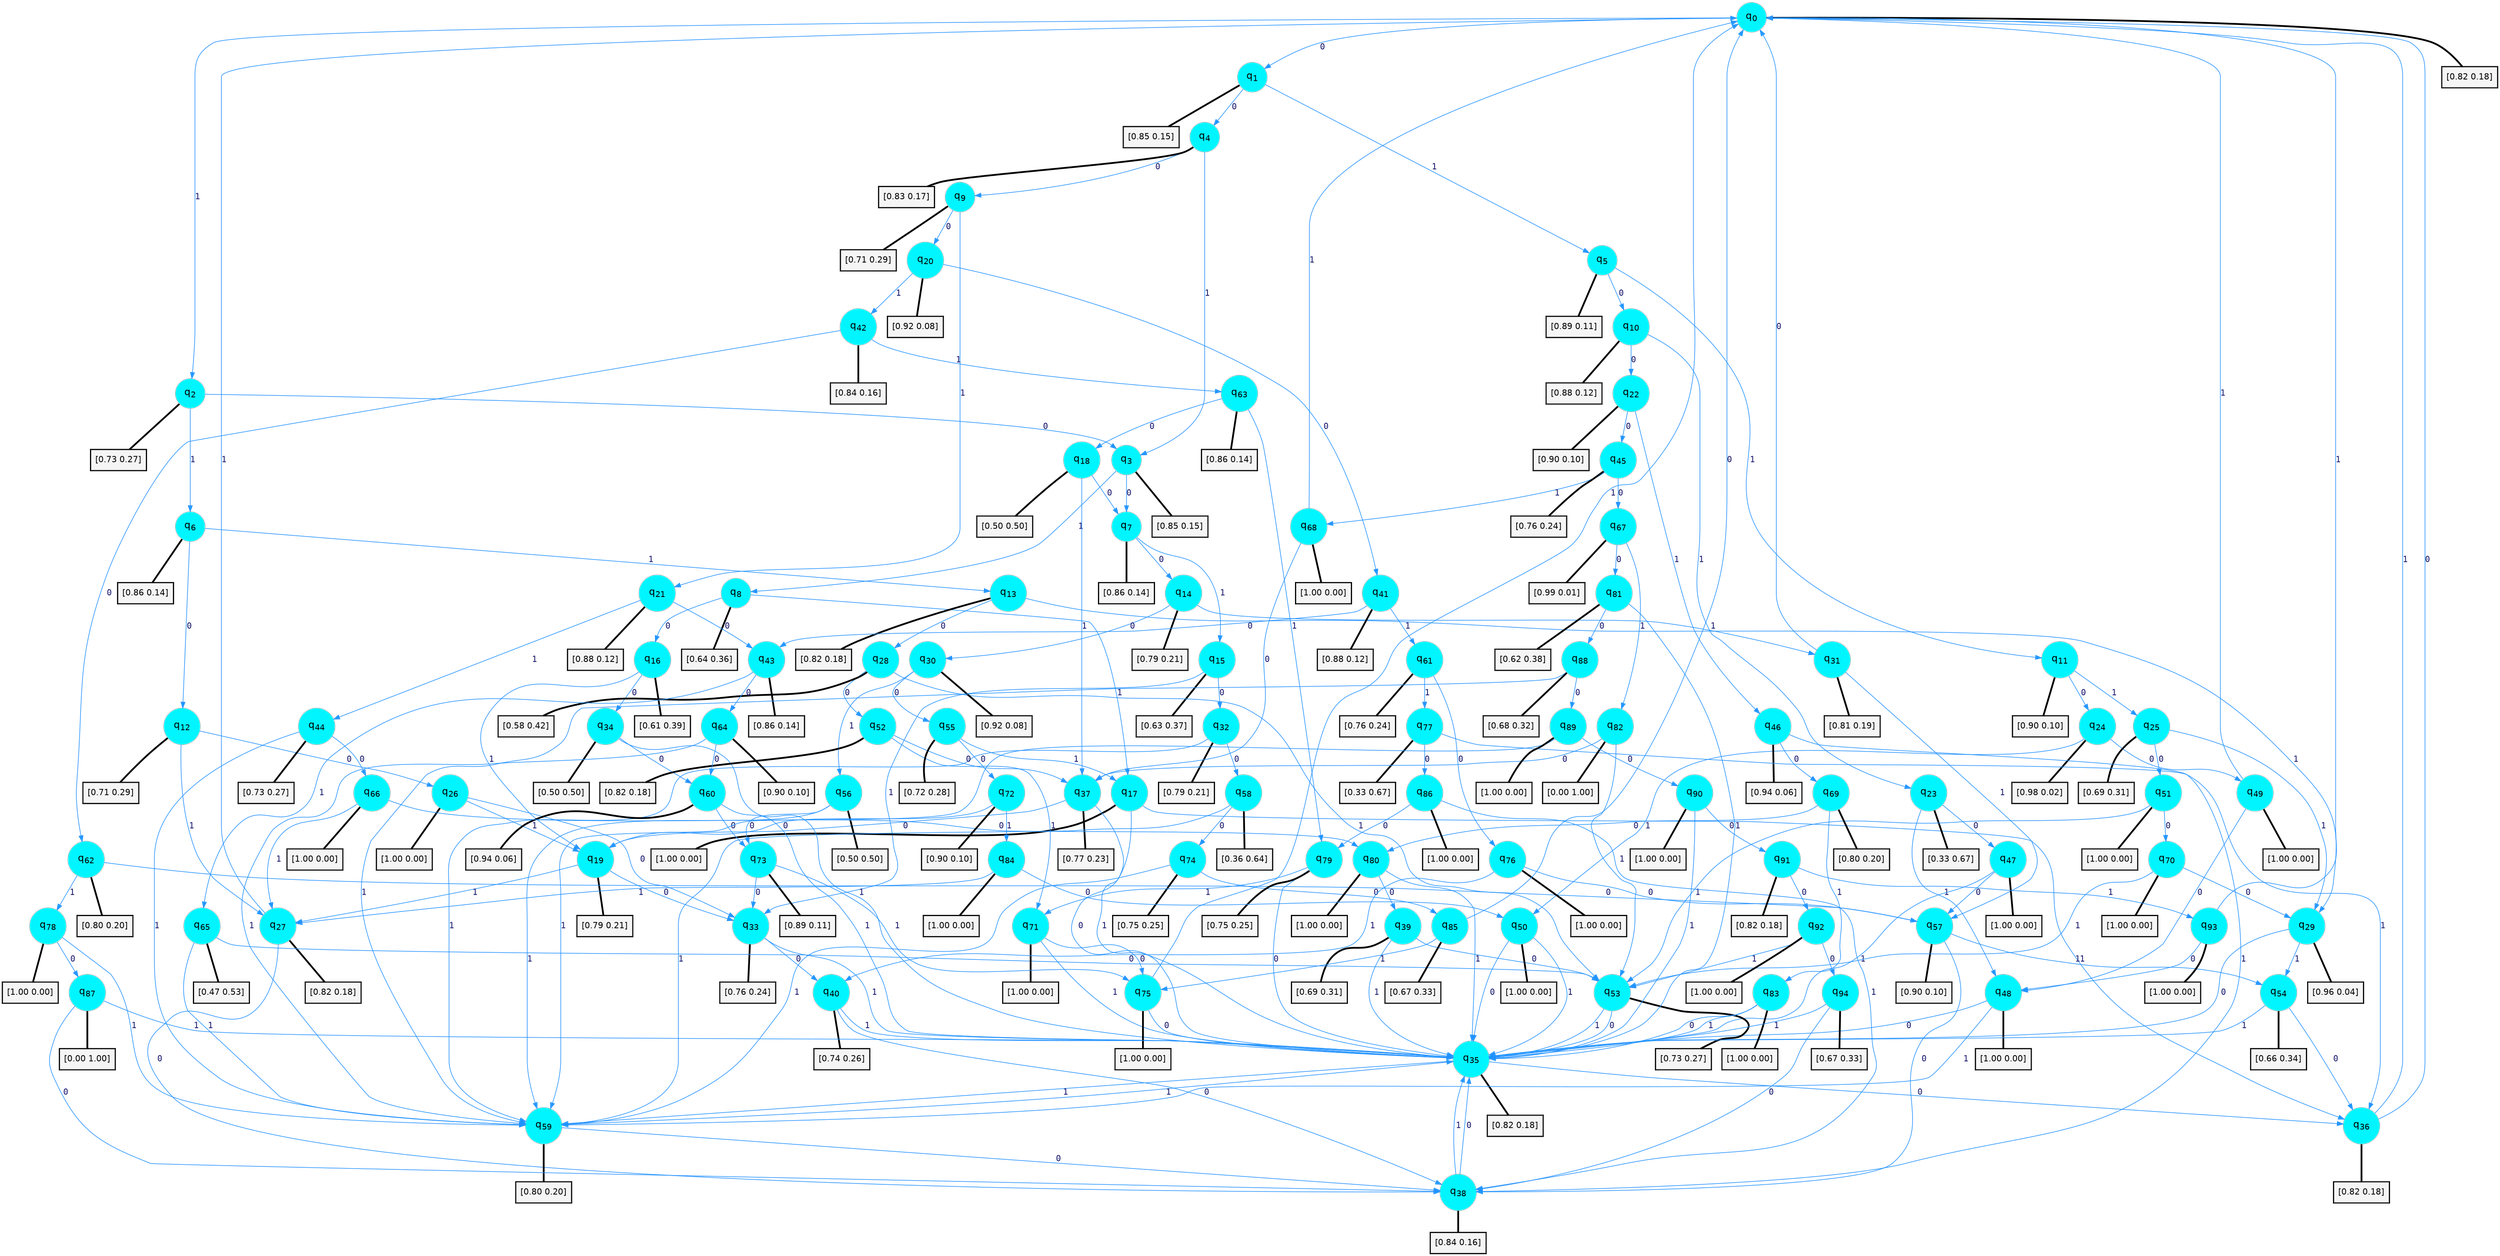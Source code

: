 digraph G {
graph [
bgcolor=transparent, dpi=300, rankdir=TD, size="40,25"];
node [
color=gray, fillcolor=turquoise1, fontcolor=black, fontname=Helvetica, fontsize=16, fontweight=bold, shape=circle, style=filled];
edge [
arrowsize=1, color=dodgerblue1, fontcolor=midnightblue, fontname=courier, fontweight=bold, penwidth=1, style=solid, weight=20];
0[label=<q<SUB>0</SUB>>];
1[label=<q<SUB>1</SUB>>];
2[label=<q<SUB>2</SUB>>];
3[label=<q<SUB>3</SUB>>];
4[label=<q<SUB>4</SUB>>];
5[label=<q<SUB>5</SUB>>];
6[label=<q<SUB>6</SUB>>];
7[label=<q<SUB>7</SUB>>];
8[label=<q<SUB>8</SUB>>];
9[label=<q<SUB>9</SUB>>];
10[label=<q<SUB>10</SUB>>];
11[label=<q<SUB>11</SUB>>];
12[label=<q<SUB>12</SUB>>];
13[label=<q<SUB>13</SUB>>];
14[label=<q<SUB>14</SUB>>];
15[label=<q<SUB>15</SUB>>];
16[label=<q<SUB>16</SUB>>];
17[label=<q<SUB>17</SUB>>];
18[label=<q<SUB>18</SUB>>];
19[label=<q<SUB>19</SUB>>];
20[label=<q<SUB>20</SUB>>];
21[label=<q<SUB>21</SUB>>];
22[label=<q<SUB>22</SUB>>];
23[label=<q<SUB>23</SUB>>];
24[label=<q<SUB>24</SUB>>];
25[label=<q<SUB>25</SUB>>];
26[label=<q<SUB>26</SUB>>];
27[label=<q<SUB>27</SUB>>];
28[label=<q<SUB>28</SUB>>];
29[label=<q<SUB>29</SUB>>];
30[label=<q<SUB>30</SUB>>];
31[label=<q<SUB>31</SUB>>];
32[label=<q<SUB>32</SUB>>];
33[label=<q<SUB>33</SUB>>];
34[label=<q<SUB>34</SUB>>];
35[label=<q<SUB>35</SUB>>];
36[label=<q<SUB>36</SUB>>];
37[label=<q<SUB>37</SUB>>];
38[label=<q<SUB>38</SUB>>];
39[label=<q<SUB>39</SUB>>];
40[label=<q<SUB>40</SUB>>];
41[label=<q<SUB>41</SUB>>];
42[label=<q<SUB>42</SUB>>];
43[label=<q<SUB>43</SUB>>];
44[label=<q<SUB>44</SUB>>];
45[label=<q<SUB>45</SUB>>];
46[label=<q<SUB>46</SUB>>];
47[label=<q<SUB>47</SUB>>];
48[label=<q<SUB>48</SUB>>];
49[label=<q<SUB>49</SUB>>];
50[label=<q<SUB>50</SUB>>];
51[label=<q<SUB>51</SUB>>];
52[label=<q<SUB>52</SUB>>];
53[label=<q<SUB>53</SUB>>];
54[label=<q<SUB>54</SUB>>];
55[label=<q<SUB>55</SUB>>];
56[label=<q<SUB>56</SUB>>];
57[label=<q<SUB>57</SUB>>];
58[label=<q<SUB>58</SUB>>];
59[label=<q<SUB>59</SUB>>];
60[label=<q<SUB>60</SUB>>];
61[label=<q<SUB>61</SUB>>];
62[label=<q<SUB>62</SUB>>];
63[label=<q<SUB>63</SUB>>];
64[label=<q<SUB>64</SUB>>];
65[label=<q<SUB>65</SUB>>];
66[label=<q<SUB>66</SUB>>];
67[label=<q<SUB>67</SUB>>];
68[label=<q<SUB>68</SUB>>];
69[label=<q<SUB>69</SUB>>];
70[label=<q<SUB>70</SUB>>];
71[label=<q<SUB>71</SUB>>];
72[label=<q<SUB>72</SUB>>];
73[label=<q<SUB>73</SUB>>];
74[label=<q<SUB>74</SUB>>];
75[label=<q<SUB>75</SUB>>];
76[label=<q<SUB>76</SUB>>];
77[label=<q<SUB>77</SUB>>];
78[label=<q<SUB>78</SUB>>];
79[label=<q<SUB>79</SUB>>];
80[label=<q<SUB>80</SUB>>];
81[label=<q<SUB>81</SUB>>];
82[label=<q<SUB>82</SUB>>];
83[label=<q<SUB>83</SUB>>];
84[label=<q<SUB>84</SUB>>];
85[label=<q<SUB>85</SUB>>];
86[label=<q<SUB>86</SUB>>];
87[label=<q<SUB>87</SUB>>];
88[label=<q<SUB>88</SUB>>];
89[label=<q<SUB>89</SUB>>];
90[label=<q<SUB>90</SUB>>];
91[label=<q<SUB>91</SUB>>];
92[label=<q<SUB>92</SUB>>];
93[label=<q<SUB>93</SUB>>];
94[label=<q<SUB>94</SUB>>];
95[label="[0.82 0.18]", shape=box,fontcolor=black, fontname=Helvetica, fontsize=14, penwidth=2, fillcolor=whitesmoke,color=black];
96[label="[0.85 0.15]", shape=box,fontcolor=black, fontname=Helvetica, fontsize=14, penwidth=2, fillcolor=whitesmoke,color=black];
97[label="[0.73 0.27]", shape=box,fontcolor=black, fontname=Helvetica, fontsize=14, penwidth=2, fillcolor=whitesmoke,color=black];
98[label="[0.85 0.15]", shape=box,fontcolor=black, fontname=Helvetica, fontsize=14, penwidth=2, fillcolor=whitesmoke,color=black];
99[label="[0.83 0.17]", shape=box,fontcolor=black, fontname=Helvetica, fontsize=14, penwidth=2, fillcolor=whitesmoke,color=black];
100[label="[0.89 0.11]", shape=box,fontcolor=black, fontname=Helvetica, fontsize=14, penwidth=2, fillcolor=whitesmoke,color=black];
101[label="[0.86 0.14]", shape=box,fontcolor=black, fontname=Helvetica, fontsize=14, penwidth=2, fillcolor=whitesmoke,color=black];
102[label="[0.86 0.14]", shape=box,fontcolor=black, fontname=Helvetica, fontsize=14, penwidth=2, fillcolor=whitesmoke,color=black];
103[label="[0.64 0.36]", shape=box,fontcolor=black, fontname=Helvetica, fontsize=14, penwidth=2, fillcolor=whitesmoke,color=black];
104[label="[0.71 0.29]", shape=box,fontcolor=black, fontname=Helvetica, fontsize=14, penwidth=2, fillcolor=whitesmoke,color=black];
105[label="[0.88 0.12]", shape=box,fontcolor=black, fontname=Helvetica, fontsize=14, penwidth=2, fillcolor=whitesmoke,color=black];
106[label="[0.90 0.10]", shape=box,fontcolor=black, fontname=Helvetica, fontsize=14, penwidth=2, fillcolor=whitesmoke,color=black];
107[label="[0.71 0.29]", shape=box,fontcolor=black, fontname=Helvetica, fontsize=14, penwidth=2, fillcolor=whitesmoke,color=black];
108[label="[0.82 0.18]", shape=box,fontcolor=black, fontname=Helvetica, fontsize=14, penwidth=2, fillcolor=whitesmoke,color=black];
109[label="[0.79 0.21]", shape=box,fontcolor=black, fontname=Helvetica, fontsize=14, penwidth=2, fillcolor=whitesmoke,color=black];
110[label="[0.63 0.37]", shape=box,fontcolor=black, fontname=Helvetica, fontsize=14, penwidth=2, fillcolor=whitesmoke,color=black];
111[label="[0.61 0.39]", shape=box,fontcolor=black, fontname=Helvetica, fontsize=14, penwidth=2, fillcolor=whitesmoke,color=black];
112[label="[1.00 0.00]", shape=box,fontcolor=black, fontname=Helvetica, fontsize=14, penwidth=2, fillcolor=whitesmoke,color=black];
113[label="[0.50 0.50]", shape=box,fontcolor=black, fontname=Helvetica, fontsize=14, penwidth=2, fillcolor=whitesmoke,color=black];
114[label="[0.79 0.21]", shape=box,fontcolor=black, fontname=Helvetica, fontsize=14, penwidth=2, fillcolor=whitesmoke,color=black];
115[label="[0.92 0.08]", shape=box,fontcolor=black, fontname=Helvetica, fontsize=14, penwidth=2, fillcolor=whitesmoke,color=black];
116[label="[0.88 0.12]", shape=box,fontcolor=black, fontname=Helvetica, fontsize=14, penwidth=2, fillcolor=whitesmoke,color=black];
117[label="[0.90 0.10]", shape=box,fontcolor=black, fontname=Helvetica, fontsize=14, penwidth=2, fillcolor=whitesmoke,color=black];
118[label="[0.33 0.67]", shape=box,fontcolor=black, fontname=Helvetica, fontsize=14, penwidth=2, fillcolor=whitesmoke,color=black];
119[label="[0.98 0.02]", shape=box,fontcolor=black, fontname=Helvetica, fontsize=14, penwidth=2, fillcolor=whitesmoke,color=black];
120[label="[0.69 0.31]", shape=box,fontcolor=black, fontname=Helvetica, fontsize=14, penwidth=2, fillcolor=whitesmoke,color=black];
121[label="[1.00 0.00]", shape=box,fontcolor=black, fontname=Helvetica, fontsize=14, penwidth=2, fillcolor=whitesmoke,color=black];
122[label="[0.82 0.18]", shape=box,fontcolor=black, fontname=Helvetica, fontsize=14, penwidth=2, fillcolor=whitesmoke,color=black];
123[label="[0.58 0.42]", shape=box,fontcolor=black, fontname=Helvetica, fontsize=14, penwidth=2, fillcolor=whitesmoke,color=black];
124[label="[0.96 0.04]", shape=box,fontcolor=black, fontname=Helvetica, fontsize=14, penwidth=2, fillcolor=whitesmoke,color=black];
125[label="[0.92 0.08]", shape=box,fontcolor=black, fontname=Helvetica, fontsize=14, penwidth=2, fillcolor=whitesmoke,color=black];
126[label="[0.81 0.19]", shape=box,fontcolor=black, fontname=Helvetica, fontsize=14, penwidth=2, fillcolor=whitesmoke,color=black];
127[label="[0.79 0.21]", shape=box,fontcolor=black, fontname=Helvetica, fontsize=14, penwidth=2, fillcolor=whitesmoke,color=black];
128[label="[0.76 0.24]", shape=box,fontcolor=black, fontname=Helvetica, fontsize=14, penwidth=2, fillcolor=whitesmoke,color=black];
129[label="[0.50 0.50]", shape=box,fontcolor=black, fontname=Helvetica, fontsize=14, penwidth=2, fillcolor=whitesmoke,color=black];
130[label="[0.82 0.18]", shape=box,fontcolor=black, fontname=Helvetica, fontsize=14, penwidth=2, fillcolor=whitesmoke,color=black];
131[label="[0.82 0.18]", shape=box,fontcolor=black, fontname=Helvetica, fontsize=14, penwidth=2, fillcolor=whitesmoke,color=black];
132[label="[0.77 0.23]", shape=box,fontcolor=black, fontname=Helvetica, fontsize=14, penwidth=2, fillcolor=whitesmoke,color=black];
133[label="[0.84 0.16]", shape=box,fontcolor=black, fontname=Helvetica, fontsize=14, penwidth=2, fillcolor=whitesmoke,color=black];
134[label="[0.69 0.31]", shape=box,fontcolor=black, fontname=Helvetica, fontsize=14, penwidth=2, fillcolor=whitesmoke,color=black];
135[label="[0.74 0.26]", shape=box,fontcolor=black, fontname=Helvetica, fontsize=14, penwidth=2, fillcolor=whitesmoke,color=black];
136[label="[0.88 0.12]", shape=box,fontcolor=black, fontname=Helvetica, fontsize=14, penwidth=2, fillcolor=whitesmoke,color=black];
137[label="[0.84 0.16]", shape=box,fontcolor=black, fontname=Helvetica, fontsize=14, penwidth=2, fillcolor=whitesmoke,color=black];
138[label="[0.86 0.14]", shape=box,fontcolor=black, fontname=Helvetica, fontsize=14, penwidth=2, fillcolor=whitesmoke,color=black];
139[label="[0.73 0.27]", shape=box,fontcolor=black, fontname=Helvetica, fontsize=14, penwidth=2, fillcolor=whitesmoke,color=black];
140[label="[0.76 0.24]", shape=box,fontcolor=black, fontname=Helvetica, fontsize=14, penwidth=2, fillcolor=whitesmoke,color=black];
141[label="[0.94 0.06]", shape=box,fontcolor=black, fontname=Helvetica, fontsize=14, penwidth=2, fillcolor=whitesmoke,color=black];
142[label="[1.00 0.00]", shape=box,fontcolor=black, fontname=Helvetica, fontsize=14, penwidth=2, fillcolor=whitesmoke,color=black];
143[label="[1.00 0.00]", shape=box,fontcolor=black, fontname=Helvetica, fontsize=14, penwidth=2, fillcolor=whitesmoke,color=black];
144[label="[1.00 0.00]", shape=box,fontcolor=black, fontname=Helvetica, fontsize=14, penwidth=2, fillcolor=whitesmoke,color=black];
145[label="[1.00 0.00]", shape=box,fontcolor=black, fontname=Helvetica, fontsize=14, penwidth=2, fillcolor=whitesmoke,color=black];
146[label="[1.00 0.00]", shape=box,fontcolor=black, fontname=Helvetica, fontsize=14, penwidth=2, fillcolor=whitesmoke,color=black];
147[label="[0.82 0.18]", shape=box,fontcolor=black, fontname=Helvetica, fontsize=14, penwidth=2, fillcolor=whitesmoke,color=black];
148[label="[0.73 0.27]", shape=box,fontcolor=black, fontname=Helvetica, fontsize=14, penwidth=2, fillcolor=whitesmoke,color=black];
149[label="[0.66 0.34]", shape=box,fontcolor=black, fontname=Helvetica, fontsize=14, penwidth=2, fillcolor=whitesmoke,color=black];
150[label="[0.72 0.28]", shape=box,fontcolor=black, fontname=Helvetica, fontsize=14, penwidth=2, fillcolor=whitesmoke,color=black];
151[label="[0.50 0.50]", shape=box,fontcolor=black, fontname=Helvetica, fontsize=14, penwidth=2, fillcolor=whitesmoke,color=black];
152[label="[0.90 0.10]", shape=box,fontcolor=black, fontname=Helvetica, fontsize=14, penwidth=2, fillcolor=whitesmoke,color=black];
153[label="[0.36 0.64]", shape=box,fontcolor=black, fontname=Helvetica, fontsize=14, penwidth=2, fillcolor=whitesmoke,color=black];
154[label="[0.80 0.20]", shape=box,fontcolor=black, fontname=Helvetica, fontsize=14, penwidth=2, fillcolor=whitesmoke,color=black];
155[label="[0.94 0.06]", shape=box,fontcolor=black, fontname=Helvetica, fontsize=14, penwidth=2, fillcolor=whitesmoke,color=black];
156[label="[0.76 0.24]", shape=box,fontcolor=black, fontname=Helvetica, fontsize=14, penwidth=2, fillcolor=whitesmoke,color=black];
157[label="[0.80 0.20]", shape=box,fontcolor=black, fontname=Helvetica, fontsize=14, penwidth=2, fillcolor=whitesmoke,color=black];
158[label="[0.86 0.14]", shape=box,fontcolor=black, fontname=Helvetica, fontsize=14, penwidth=2, fillcolor=whitesmoke,color=black];
159[label="[0.90 0.10]", shape=box,fontcolor=black, fontname=Helvetica, fontsize=14, penwidth=2, fillcolor=whitesmoke,color=black];
160[label="[0.47 0.53]", shape=box,fontcolor=black, fontname=Helvetica, fontsize=14, penwidth=2, fillcolor=whitesmoke,color=black];
161[label="[1.00 0.00]", shape=box,fontcolor=black, fontname=Helvetica, fontsize=14, penwidth=2, fillcolor=whitesmoke,color=black];
162[label="[0.99 0.01]", shape=box,fontcolor=black, fontname=Helvetica, fontsize=14, penwidth=2, fillcolor=whitesmoke,color=black];
163[label="[1.00 0.00]", shape=box,fontcolor=black, fontname=Helvetica, fontsize=14, penwidth=2, fillcolor=whitesmoke,color=black];
164[label="[0.80 0.20]", shape=box,fontcolor=black, fontname=Helvetica, fontsize=14, penwidth=2, fillcolor=whitesmoke,color=black];
165[label="[1.00 0.00]", shape=box,fontcolor=black, fontname=Helvetica, fontsize=14, penwidth=2, fillcolor=whitesmoke,color=black];
166[label="[1.00 0.00]", shape=box,fontcolor=black, fontname=Helvetica, fontsize=14, penwidth=2, fillcolor=whitesmoke,color=black];
167[label="[0.90 0.10]", shape=box,fontcolor=black, fontname=Helvetica, fontsize=14, penwidth=2, fillcolor=whitesmoke,color=black];
168[label="[0.89 0.11]", shape=box,fontcolor=black, fontname=Helvetica, fontsize=14, penwidth=2, fillcolor=whitesmoke,color=black];
169[label="[0.75 0.25]", shape=box,fontcolor=black, fontname=Helvetica, fontsize=14, penwidth=2, fillcolor=whitesmoke,color=black];
170[label="[1.00 0.00]", shape=box,fontcolor=black, fontname=Helvetica, fontsize=14, penwidth=2, fillcolor=whitesmoke,color=black];
171[label="[1.00 0.00]", shape=box,fontcolor=black, fontname=Helvetica, fontsize=14, penwidth=2, fillcolor=whitesmoke,color=black];
172[label="[0.33 0.67]", shape=box,fontcolor=black, fontname=Helvetica, fontsize=14, penwidth=2, fillcolor=whitesmoke,color=black];
173[label="[1.00 0.00]", shape=box,fontcolor=black, fontname=Helvetica, fontsize=14, penwidth=2, fillcolor=whitesmoke,color=black];
174[label="[0.75 0.25]", shape=box,fontcolor=black, fontname=Helvetica, fontsize=14, penwidth=2, fillcolor=whitesmoke,color=black];
175[label="[1.00 0.00]", shape=box,fontcolor=black, fontname=Helvetica, fontsize=14, penwidth=2, fillcolor=whitesmoke,color=black];
176[label="[0.62 0.38]", shape=box,fontcolor=black, fontname=Helvetica, fontsize=14, penwidth=2, fillcolor=whitesmoke,color=black];
177[label="[0.00 1.00]", shape=box,fontcolor=black, fontname=Helvetica, fontsize=14, penwidth=2, fillcolor=whitesmoke,color=black];
178[label="[1.00 0.00]", shape=box,fontcolor=black, fontname=Helvetica, fontsize=14, penwidth=2, fillcolor=whitesmoke,color=black];
179[label="[1.00 0.00]", shape=box,fontcolor=black, fontname=Helvetica, fontsize=14, penwidth=2, fillcolor=whitesmoke,color=black];
180[label="[0.67 0.33]", shape=box,fontcolor=black, fontname=Helvetica, fontsize=14, penwidth=2, fillcolor=whitesmoke,color=black];
181[label="[1.00 0.00]", shape=box,fontcolor=black, fontname=Helvetica, fontsize=14, penwidth=2, fillcolor=whitesmoke,color=black];
182[label="[0.00 1.00]", shape=box,fontcolor=black, fontname=Helvetica, fontsize=14, penwidth=2, fillcolor=whitesmoke,color=black];
183[label="[0.68 0.32]", shape=box,fontcolor=black, fontname=Helvetica, fontsize=14, penwidth=2, fillcolor=whitesmoke,color=black];
184[label="[1.00 0.00]", shape=box,fontcolor=black, fontname=Helvetica, fontsize=14, penwidth=2, fillcolor=whitesmoke,color=black];
185[label="[1.00 0.00]", shape=box,fontcolor=black, fontname=Helvetica, fontsize=14, penwidth=2, fillcolor=whitesmoke,color=black];
186[label="[0.82 0.18]", shape=box,fontcolor=black, fontname=Helvetica, fontsize=14, penwidth=2, fillcolor=whitesmoke,color=black];
187[label="[1.00 0.00]", shape=box,fontcolor=black, fontname=Helvetica, fontsize=14, penwidth=2, fillcolor=whitesmoke,color=black];
188[label="[1.00 0.00]", shape=box,fontcolor=black, fontname=Helvetica, fontsize=14, penwidth=2, fillcolor=whitesmoke,color=black];
189[label="[0.67 0.33]", shape=box,fontcolor=black, fontname=Helvetica, fontsize=14, penwidth=2, fillcolor=whitesmoke,color=black];
0->1 [label=0];
0->2 [label=1];
0->95 [arrowhead=none, penwidth=3,color=black];
1->4 [label=0];
1->5 [label=1];
1->96 [arrowhead=none, penwidth=3,color=black];
2->3 [label=0];
2->6 [label=1];
2->97 [arrowhead=none, penwidth=3,color=black];
3->7 [label=0];
3->8 [label=1];
3->98 [arrowhead=none, penwidth=3,color=black];
4->9 [label=0];
4->3 [label=1];
4->99 [arrowhead=none, penwidth=3,color=black];
5->10 [label=0];
5->11 [label=1];
5->100 [arrowhead=none, penwidth=3,color=black];
6->12 [label=0];
6->13 [label=1];
6->101 [arrowhead=none, penwidth=3,color=black];
7->14 [label=0];
7->15 [label=1];
7->102 [arrowhead=none, penwidth=3,color=black];
8->16 [label=0];
8->17 [label=1];
8->103 [arrowhead=none, penwidth=3,color=black];
9->20 [label=0];
9->21 [label=1];
9->104 [arrowhead=none, penwidth=3,color=black];
10->22 [label=0];
10->23 [label=1];
10->105 [arrowhead=none, penwidth=3,color=black];
11->24 [label=0];
11->25 [label=1];
11->106 [arrowhead=none, penwidth=3,color=black];
12->26 [label=0];
12->27 [label=1];
12->107 [arrowhead=none, penwidth=3,color=black];
13->28 [label=0];
13->29 [label=1];
13->108 [arrowhead=none, penwidth=3,color=black];
14->30 [label=0];
14->31 [label=1];
14->109 [arrowhead=none, penwidth=3,color=black];
15->32 [label=0];
15->33 [label=1];
15->110 [arrowhead=none, penwidth=3,color=black];
16->34 [label=0];
16->19 [label=1];
16->111 [arrowhead=none, penwidth=3,color=black];
17->35 [label=0];
17->36 [label=1];
17->112 [arrowhead=none, penwidth=3,color=black];
18->7 [label=0];
18->37 [label=1];
18->113 [arrowhead=none, penwidth=3,color=black];
19->33 [label=0];
19->27 [label=1];
19->114 [arrowhead=none, penwidth=3,color=black];
20->41 [label=0];
20->42 [label=1];
20->115 [arrowhead=none, penwidth=3,color=black];
21->43 [label=0];
21->44 [label=1];
21->116 [arrowhead=none, penwidth=3,color=black];
22->45 [label=0];
22->46 [label=1];
22->117 [arrowhead=none, penwidth=3,color=black];
23->47 [label=0];
23->48 [label=1];
23->118 [arrowhead=none, penwidth=3,color=black];
24->49 [label=0];
24->50 [label=1];
24->119 [arrowhead=none, penwidth=3,color=black];
25->51 [label=0];
25->29 [label=1];
25->120 [arrowhead=none, penwidth=3,color=black];
26->33 [label=0];
26->19 [label=1];
26->121 [arrowhead=none, penwidth=3,color=black];
27->38 [label=0];
27->0 [label=1];
27->122 [arrowhead=none, penwidth=3,color=black];
28->52 [label=0];
28->53 [label=1];
28->123 [arrowhead=none, penwidth=3,color=black];
29->35 [label=0];
29->54 [label=1];
29->124 [arrowhead=none, penwidth=3,color=black];
30->55 [label=0];
30->56 [label=1];
30->125 [arrowhead=none, penwidth=3,color=black];
31->0 [label=0];
31->57 [label=1];
31->126 [arrowhead=none, penwidth=3,color=black];
32->58 [label=0];
32->59 [label=1];
32->127 [arrowhead=none, penwidth=3,color=black];
33->40 [label=0];
33->35 [label=1];
33->128 [arrowhead=none, penwidth=3,color=black];
34->60 [label=0];
34->35 [label=1];
34->129 [arrowhead=none, penwidth=3,color=black];
35->36 [label=0];
35->59 [label=1];
35->130 [arrowhead=none, penwidth=3,color=black];
36->0 [label=0];
36->0 [label=1];
36->131 [arrowhead=none, penwidth=3,color=black];
37->19 [label=0];
37->35 [label=1];
37->132 [arrowhead=none, penwidth=3,color=black];
38->35 [label=0];
38->35 [label=1];
38->133 [arrowhead=none, penwidth=3,color=black];
39->53 [label=0];
39->35 [label=1];
39->134 [arrowhead=none, penwidth=3,color=black];
40->38 [label=0];
40->35 [label=1];
40->135 [arrowhead=none, penwidth=3,color=black];
41->43 [label=0];
41->61 [label=1];
41->136 [arrowhead=none, penwidth=3,color=black];
42->62 [label=0];
42->63 [label=1];
42->137 [arrowhead=none, penwidth=3,color=black];
43->64 [label=0];
43->65 [label=1];
43->138 [arrowhead=none, penwidth=3,color=black];
44->66 [label=0];
44->59 [label=1];
44->139 [arrowhead=none, penwidth=3,color=black];
45->67 [label=0];
45->68 [label=1];
45->140 [arrowhead=none, penwidth=3,color=black];
46->69 [label=0];
46->38 [label=1];
46->141 [arrowhead=none, penwidth=3,color=black];
47->57 [label=0];
47->35 [label=1];
47->142 [arrowhead=none, penwidth=3,color=black];
48->35 [label=0];
48->59 [label=1];
48->143 [arrowhead=none, penwidth=3,color=black];
49->48 [label=0];
49->0 [label=1];
49->144 [arrowhead=none, penwidth=3,color=black];
50->35 [label=0];
50->35 [label=1];
50->145 [arrowhead=none, penwidth=3,color=black];
51->70 [label=0];
51->53 [label=1];
51->146 [arrowhead=none, penwidth=3,color=black];
52->37 [label=0];
52->71 [label=1];
52->147 [arrowhead=none, penwidth=3,color=black];
53->35 [label=0];
53->35 [label=1];
53->148 [arrowhead=none, penwidth=3,color=black];
54->36 [label=0];
54->35 [label=1];
54->149 [arrowhead=none, penwidth=3,color=black];
55->72 [label=0];
55->17 [label=1];
55->150 [arrowhead=none, penwidth=3,color=black];
56->73 [label=0];
56->59 [label=1];
56->151 [arrowhead=none, penwidth=3,color=black];
57->38 [label=0];
57->54 [label=1];
57->152 [arrowhead=none, penwidth=3,color=black];
58->74 [label=0];
58->59 [label=1];
58->153 [arrowhead=none, penwidth=3,color=black];
59->38 [label=0];
59->35 [label=1];
59->154 [arrowhead=none, penwidth=3,color=black];
60->73 [label=0];
60->35 [label=1];
60->155 [arrowhead=none, penwidth=3,color=black];
61->76 [label=0];
61->77 [label=1];
61->156 [arrowhead=none, penwidth=3,color=black];
62->57 [label=0];
62->78 [label=1];
62->157 [arrowhead=none, penwidth=3,color=black];
63->18 [label=0];
63->79 [label=1];
63->158 [arrowhead=none, penwidth=3,color=black];
64->60 [label=0];
64->59 [label=1];
64->159 [arrowhead=none, penwidth=3,color=black];
65->53 [label=0];
65->59 [label=1];
65->160 [arrowhead=none, penwidth=3,color=black];
66->80 [label=0];
66->27 [label=1];
66->161 [arrowhead=none, penwidth=3,color=black];
67->81 [label=0];
67->82 [label=1];
67->162 [arrowhead=none, penwidth=3,color=black];
68->37 [label=0];
68->0 [label=1];
68->163 [arrowhead=none, penwidth=3,color=black];
69->80 [label=0];
69->83 [label=1];
69->164 [arrowhead=none, penwidth=3,color=black];
70->29 [label=0];
70->53 [label=1];
70->165 [arrowhead=none, penwidth=3,color=black];
71->75 [label=0];
71->35 [label=1];
71->166 [arrowhead=none, penwidth=3,color=black];
72->19 [label=0];
72->84 [label=1];
72->167 [arrowhead=none, penwidth=3,color=black];
73->33 [label=0];
73->75 [label=1];
73->168 [arrowhead=none, penwidth=3,color=black];
74->85 [label=0];
74->59 [label=1];
74->169 [arrowhead=none, penwidth=3,color=black];
75->35 [label=0];
75->0 [label=1];
75->170 [arrowhead=none, penwidth=3,color=black];
76->57 [label=0];
76->40 [label=1];
76->171 [arrowhead=none, penwidth=3,color=black];
77->86 [label=0];
77->36 [label=1];
77->172 [arrowhead=none, penwidth=3,color=black];
78->87 [label=0];
78->59 [label=1];
78->173 [arrowhead=none, penwidth=3,color=black];
79->35 [label=0];
79->71 [label=1];
79->174 [arrowhead=none, penwidth=3,color=black];
80->39 [label=0];
80->35 [label=1];
80->175 [arrowhead=none, penwidth=3,color=black];
81->88 [label=0];
81->35 [label=1];
81->176 [arrowhead=none, penwidth=3,color=black];
82->37 [label=0];
82->53 [label=1];
82->177 [arrowhead=none, penwidth=3,color=black];
83->35 [label=0];
83->35 [label=1];
83->178 [arrowhead=none, penwidth=3,color=black];
84->50 [label=0];
84->27 [label=1];
84->179 [arrowhead=none, penwidth=3,color=black];
85->0 [label=0];
85->75 [label=1];
85->180 [arrowhead=none, penwidth=3,color=black];
86->79 [label=0];
86->38 [label=1];
86->181 [arrowhead=none, penwidth=3,color=black];
87->38 [label=0];
87->35 [label=1];
87->182 [arrowhead=none, penwidth=3,color=black];
88->89 [label=0];
88->59 [label=1];
88->183 [arrowhead=none, penwidth=3,color=black];
89->90 [label=0];
89->59 [label=1];
89->184 [arrowhead=none, penwidth=3,color=black];
90->91 [label=0];
90->35 [label=1];
90->185 [arrowhead=none, penwidth=3,color=black];
91->92 [label=0];
91->93 [label=1];
91->186 [arrowhead=none, penwidth=3,color=black];
92->94 [label=0];
92->53 [label=1];
92->187 [arrowhead=none, penwidth=3,color=black];
93->48 [label=0];
93->0 [label=1];
93->188 [arrowhead=none, penwidth=3,color=black];
94->38 [label=0];
94->35 [label=1];
94->189 [arrowhead=none, penwidth=3,color=black];
}
